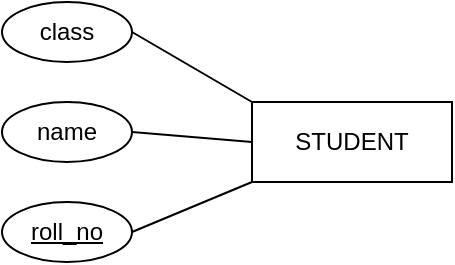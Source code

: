 <mxfile version="22.0.6" type="github">
  <diagram id="R2lEEEUBdFMjLlhIrx00" name="Page-1">
    <mxGraphModel dx="328" dy="167" grid="1" gridSize="10" guides="1" tooltips="1" connect="1" arrows="1" fold="1" page="1" pageScale="1" pageWidth="850" pageHeight="1100" math="0" shadow="0" extFonts="Permanent Marker^https://fonts.googleapis.com/css?family=Permanent+Marker">
      <root>
        <mxCell id="0" />
        <mxCell id="1" parent="0" />
        <mxCell id="ka0bjWdFBgohhTKAhfr_-1" value="STUDENT" style="whiteSpace=wrap;html=1;align=center;" vertex="1" parent="1">
          <mxGeometry x="125" y="600" width="100" height="40" as="geometry" />
        </mxCell>
        <mxCell id="ka0bjWdFBgohhTKAhfr_-2" value="name" style="ellipse;whiteSpace=wrap;html=1;align=center;" vertex="1" parent="1">
          <mxGeometry y="600" width="65" height="30" as="geometry" />
        </mxCell>
        <mxCell id="ka0bjWdFBgohhTKAhfr_-3" value="class" style="ellipse;whiteSpace=wrap;html=1;align=center;" vertex="1" parent="1">
          <mxGeometry y="550" width="65" height="30" as="geometry" />
        </mxCell>
        <mxCell id="ka0bjWdFBgohhTKAhfr_-4" value="roll_no" style="ellipse;whiteSpace=wrap;html=1;align=center;fontStyle=4;" vertex="1" parent="1">
          <mxGeometry y="650" width="65" height="30" as="geometry" />
        </mxCell>
        <mxCell id="ka0bjWdFBgohhTKAhfr_-7" value="" style="endArrow=none;html=1;rounded=0;entryX=1;entryY=0.5;entryDx=0;entryDy=0;exitX=0;exitY=0;exitDx=0;exitDy=0;" edge="1" parent="1" source="ka0bjWdFBgohhTKAhfr_-1" target="ka0bjWdFBgohhTKAhfr_-3">
          <mxGeometry width="50" height="50" relative="1" as="geometry">
            <mxPoint x="175" y="660" as="sourcePoint" />
            <mxPoint x="225" y="610" as="targetPoint" />
          </mxGeometry>
        </mxCell>
        <mxCell id="ka0bjWdFBgohhTKAhfr_-8" value="" style="endArrow=none;html=1;rounded=0;entryX=1;entryY=0.5;entryDx=0;entryDy=0;exitX=0;exitY=0.5;exitDx=0;exitDy=0;" edge="1" parent="1" source="ka0bjWdFBgohhTKAhfr_-1" target="ka0bjWdFBgohhTKAhfr_-2">
          <mxGeometry width="50" height="50" relative="1" as="geometry">
            <mxPoint x="200" y="570" as="sourcePoint" />
            <mxPoint x="175" y="520" as="targetPoint" />
          </mxGeometry>
        </mxCell>
        <mxCell id="ka0bjWdFBgohhTKAhfr_-9" value="" style="endArrow=none;html=1;rounded=0;entryX=1;entryY=0.5;entryDx=0;entryDy=0;exitX=0;exitY=1;exitDx=0;exitDy=0;" edge="1" parent="1" source="ka0bjWdFBgohhTKAhfr_-1" target="ka0bjWdFBgohhTKAhfr_-4">
          <mxGeometry width="50" height="50" relative="1" as="geometry">
            <mxPoint x="187.5" y="570" as="sourcePoint" />
            <mxPoint x="162.5" y="520" as="targetPoint" />
          </mxGeometry>
        </mxCell>
      </root>
    </mxGraphModel>
  </diagram>
</mxfile>
